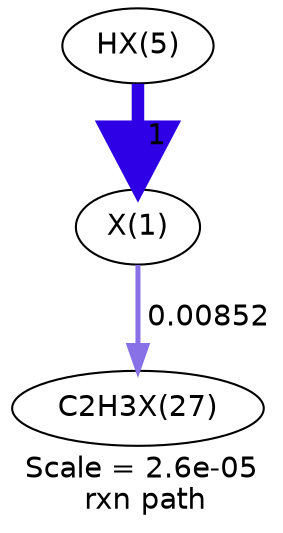 digraph reaction_paths {
center=1;
s34 -> s33[fontname="Helvetica", style="setlinewidth(6)", arrowsize=3, color="0.7, 1.5, 0.9"
, label=" 1"];
s33 -> s35[fontname="Helvetica", style="setlinewidth(2.4)", arrowsize=1.2, color="0.7, 0.509, 0.9"
, label=" 0.00852"];
s33 [ fontname="Helvetica", label="X(1)"];
s34 [ fontname="Helvetica", label="HX(5)"];
s35 [ fontname="Helvetica", label="C2H3X(27)"];
 label = "Scale = 2.6e-05\l rxn path";
 fontname = "Helvetica";
}
